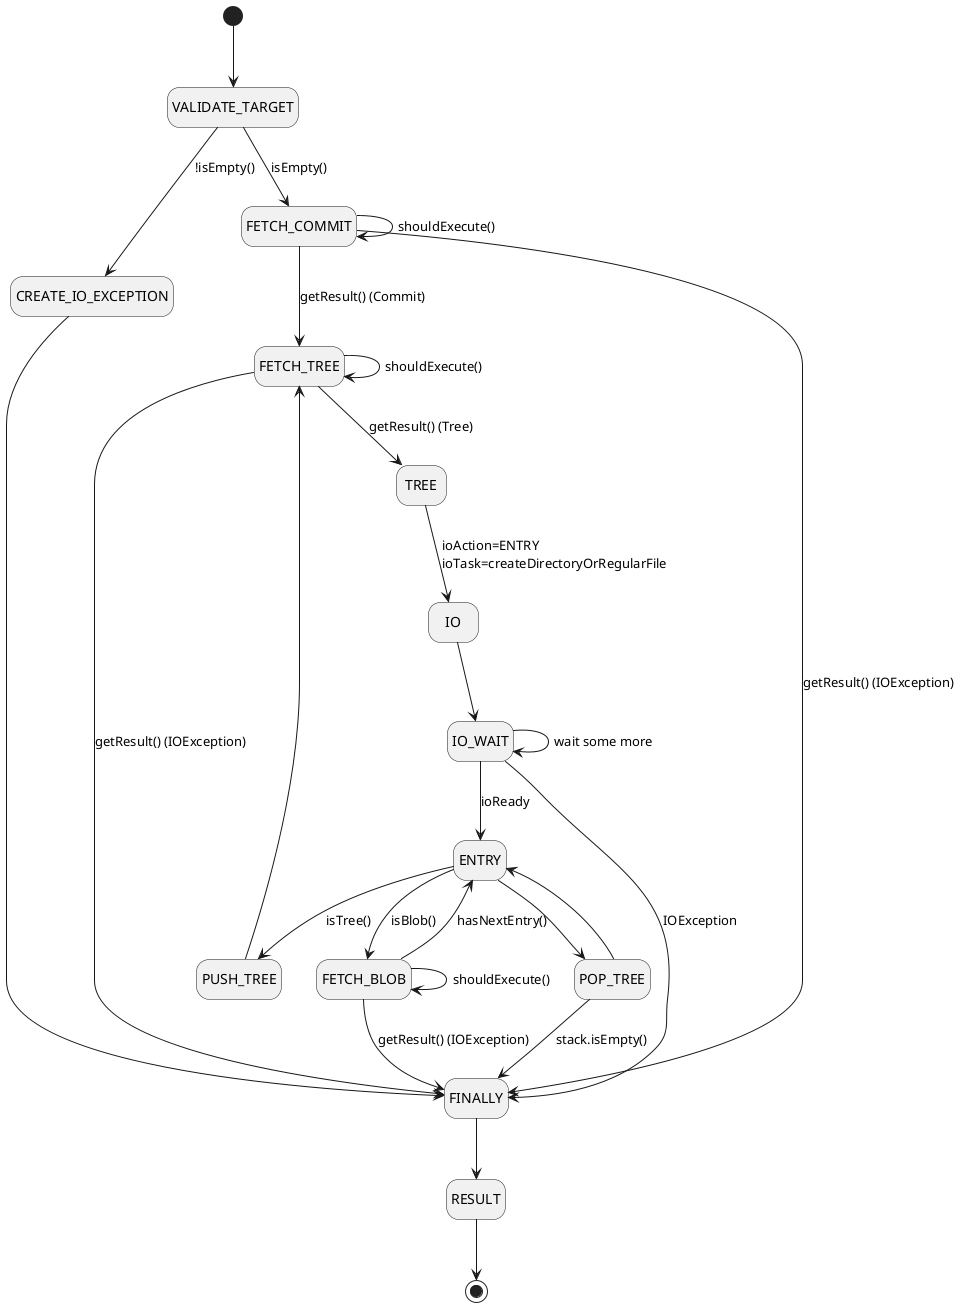 '
' Copyright (C) 2020-2022 Objectos Software LTDA.
'
' Licensed under the Apache License, Version 2.0 (the "License");
' you may not use this file except in compliance with the License.
' You may obtain a copy of the License at
'
' http://www.apache.org/licenses/LICENSE-2.0
'
' Unless required by applicable law or agreed to in writing, software
' distributed under the License is distributed on an "AS IS" BASIS,
' WITHOUT WARRANTIES OR CONDITIONS OF ANY KIND, either express or implied.
' See the License for the specific language governing permissions and
' limitations under the License.
'

@startuml

hide empty description
skinparam shadowing false

[*] --> VALIDATE_TARGET

CREATE_IO_EXCEPTION --> FINALLY

IO --> IO_WAIT

IO_WAIT --> FINALLY : IOException
IO_WAIT --> IO_WAIT : wait some more
IO_WAIT --> ENTRY : ioReady

ENTRY --> FETCH_BLOB : isBlob()
ENTRY --> PUSH_TREE : isTree()
ENTRY --> POP_TREE

FETCH_BLOB --> ENTRY : hasNextEntry()
FETCH_BLOB --> FETCH_BLOB : shouldExecute()
FETCH_BLOB --> FINALLY : getResult() (IOException)

FETCH_COMMIT --> FETCH_COMMIT : shouldExecute()
FETCH_COMMIT --> FETCH_TREE : getResult() (Commit)
FETCH_COMMIT --> FINALLY : getResult() (IOException)

FETCH_TREE --> FETCH_TREE : shouldExecute()
FETCH_TREE --> FINALLY : getResult() (IOException)
FETCH_TREE --> TREE : getResult() (Tree)

FINALLY --> RESULT

POP_TREE --> ENTRY
POP_TREE --> FINALLY : stack.isEmpty()

PUSH_TREE --> FETCH_TREE

RESULT --> [*]

TREE --> IO : ioAction=ENTRY\lioTask=createDirectoryOrRegularFile

VALIDATE_TARGET --> CREATE_IO_EXCEPTION : !isEmpty()
VALIDATE_TARGET --> FETCH_COMMIT : isEmpty()

@enduml